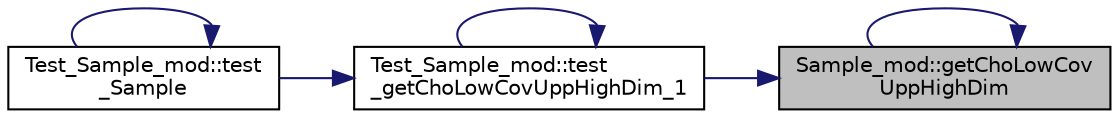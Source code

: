 digraph "Sample_mod::getChoLowCovUppHighDim"
{
 // LATEX_PDF_SIZE
  edge [fontname="Helvetica",fontsize="10",labelfontname="Helvetica",labelfontsize="10"];
  node [fontname="Helvetica",fontsize="10",shape=record];
  rankdir="RL";
  Node1 [label="Sample_mod::getChoLowCov\lUppHighDim",height=0.2,width=0.4,color="black", fillcolor="grey75", style="filled", fontcolor="black",tooltip="Return the lower triangle Cholesky Factor of the covariance matrix of a set of points in the lower pa..."];
  Node1 -> Node1 [dir="back",color="midnightblue",fontsize="10",style="solid"];
  Node1 -> Node2 [dir="back",color="midnightblue",fontsize="10",style="solid"];
  Node2 [label="Test_Sample_mod::test\l_getChoLowCovUppHighDim_1",height=0.2,width=0.4,color="black", fillcolor="white", style="filled",URL="$namespaceTest__Sample__mod.html#a7f8b47d1029782e0d9147754ec8aa134",tooltip=" "];
  Node2 -> Node2 [dir="back",color="midnightblue",fontsize="10",style="solid"];
  Node2 -> Node3 [dir="back",color="midnightblue",fontsize="10",style="solid"];
  Node3 [label="Test_Sample_mod::test\l_Sample",height=0.2,width=0.4,color="black", fillcolor="white", style="filled",URL="$namespaceTest__Sample__mod.html#a91b109f0aa7398a5b922aecc1cf52f24",tooltip=" "];
  Node3 -> Node3 [dir="back",color="midnightblue",fontsize="10",style="solid"];
}
